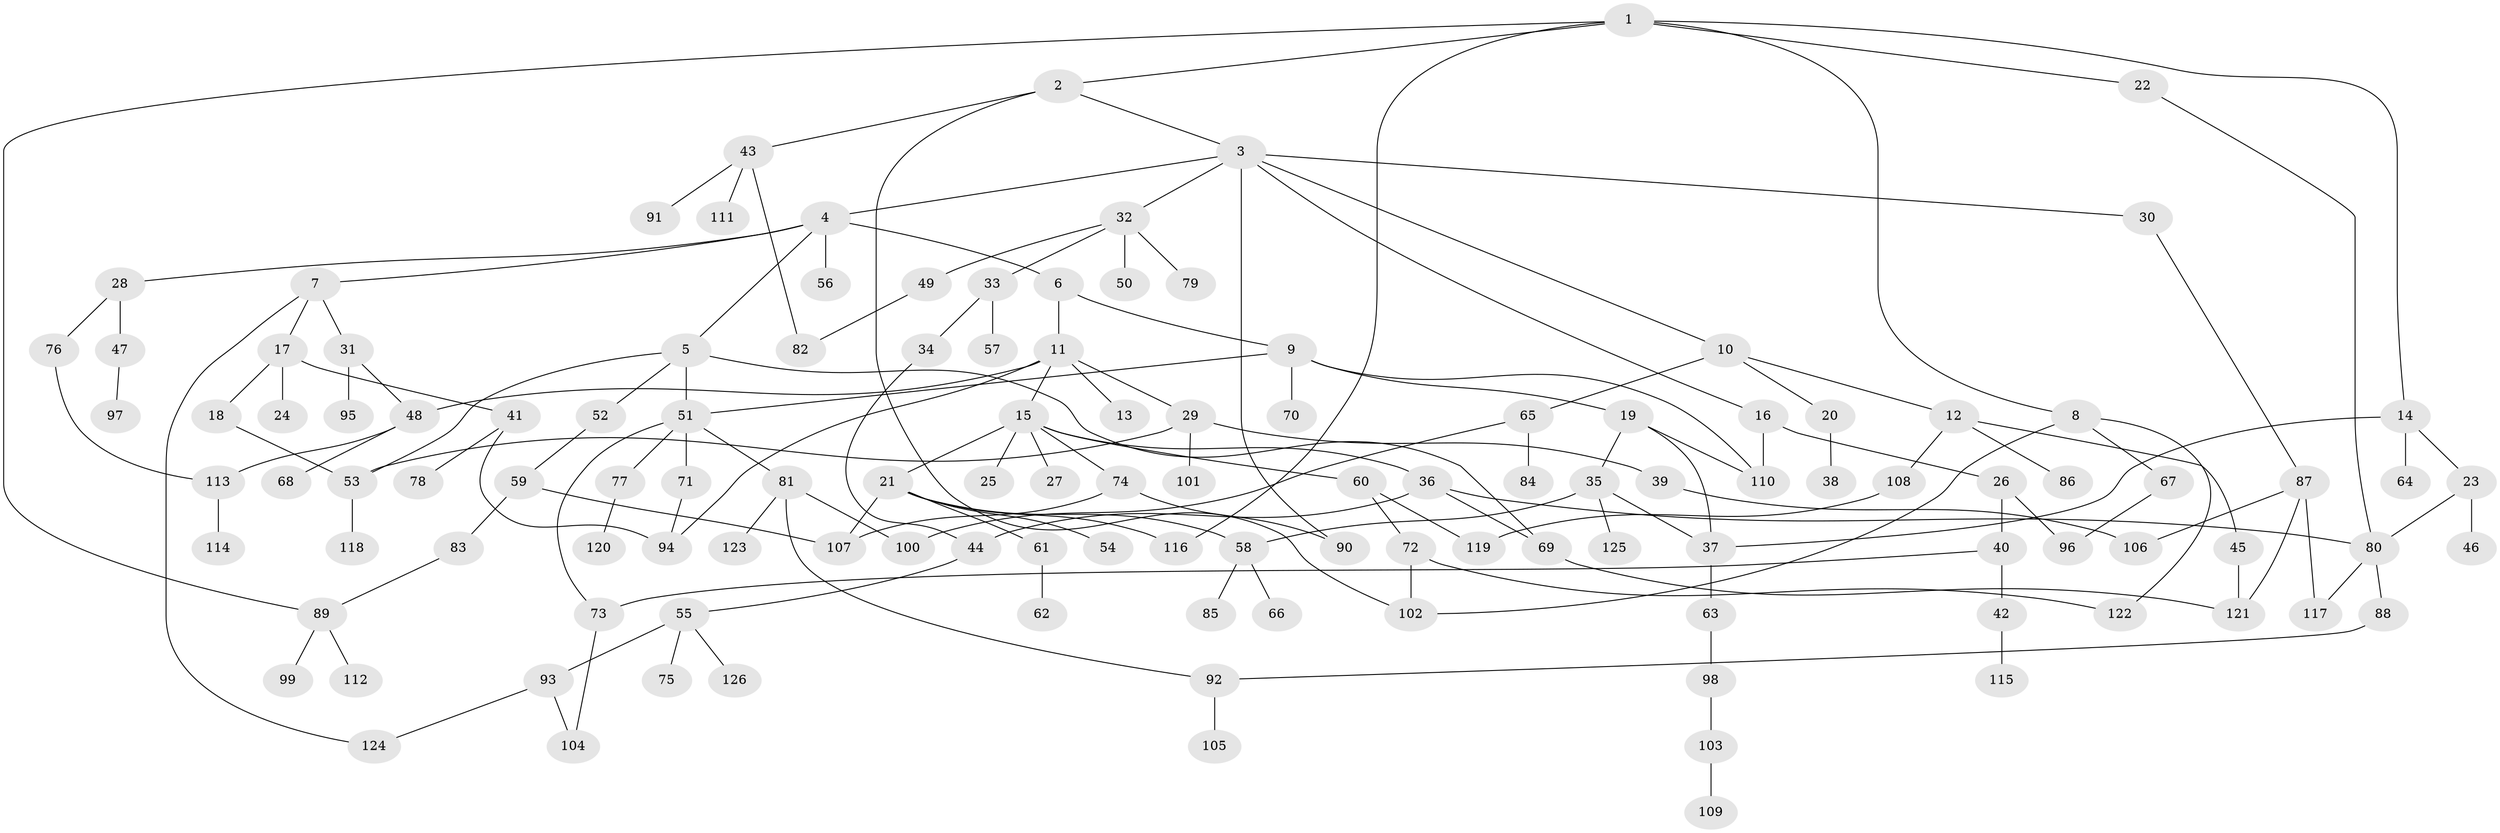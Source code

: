 // Generated by graph-tools (version 1.1) at 2025/13/03/09/25 04:13:18]
// undirected, 126 vertices, 161 edges
graph export_dot {
graph [start="1"]
  node [color=gray90,style=filled];
  1;
  2;
  3;
  4;
  5;
  6;
  7;
  8;
  9;
  10;
  11;
  12;
  13;
  14;
  15;
  16;
  17;
  18;
  19;
  20;
  21;
  22;
  23;
  24;
  25;
  26;
  27;
  28;
  29;
  30;
  31;
  32;
  33;
  34;
  35;
  36;
  37;
  38;
  39;
  40;
  41;
  42;
  43;
  44;
  45;
  46;
  47;
  48;
  49;
  50;
  51;
  52;
  53;
  54;
  55;
  56;
  57;
  58;
  59;
  60;
  61;
  62;
  63;
  64;
  65;
  66;
  67;
  68;
  69;
  70;
  71;
  72;
  73;
  74;
  75;
  76;
  77;
  78;
  79;
  80;
  81;
  82;
  83;
  84;
  85;
  86;
  87;
  88;
  89;
  90;
  91;
  92;
  93;
  94;
  95;
  96;
  97;
  98;
  99;
  100;
  101;
  102;
  103;
  104;
  105;
  106;
  107;
  108;
  109;
  110;
  111;
  112;
  113;
  114;
  115;
  116;
  117;
  118;
  119;
  120;
  121;
  122;
  123;
  124;
  125;
  126;
  1 -- 2;
  1 -- 8;
  1 -- 14;
  1 -- 22;
  1 -- 116;
  1 -- 89;
  2 -- 3;
  2 -- 43;
  2 -- 102;
  3 -- 4;
  3 -- 10;
  3 -- 16;
  3 -- 30;
  3 -- 32;
  3 -- 90;
  4 -- 5;
  4 -- 6;
  4 -- 7;
  4 -- 28;
  4 -- 56;
  5 -- 51;
  5 -- 52;
  5 -- 53;
  5 -- 69;
  6 -- 9;
  6 -- 11;
  7 -- 17;
  7 -- 31;
  7 -- 124;
  8 -- 67;
  8 -- 122;
  8 -- 102;
  9 -- 19;
  9 -- 70;
  9 -- 110;
  9 -- 51;
  10 -- 12;
  10 -- 20;
  10 -- 65;
  11 -- 13;
  11 -- 15;
  11 -- 29;
  11 -- 48;
  11 -- 94;
  12 -- 45;
  12 -- 86;
  12 -- 108;
  14 -- 23;
  14 -- 37;
  14 -- 64;
  15 -- 21;
  15 -- 25;
  15 -- 27;
  15 -- 36;
  15 -- 60;
  15 -- 74;
  16 -- 26;
  16 -- 110;
  17 -- 18;
  17 -- 24;
  17 -- 41;
  18 -- 53;
  19 -- 35;
  19 -- 37;
  19 -- 110;
  20 -- 38;
  21 -- 54;
  21 -- 58;
  21 -- 61;
  21 -- 107;
  21 -- 116;
  22 -- 80;
  23 -- 46;
  23 -- 80;
  26 -- 40;
  26 -- 96;
  28 -- 47;
  28 -- 76;
  29 -- 39;
  29 -- 101;
  29 -- 53;
  30 -- 87;
  31 -- 95;
  31 -- 48;
  32 -- 33;
  32 -- 49;
  32 -- 50;
  32 -- 79;
  33 -- 34;
  33 -- 57;
  34 -- 44;
  35 -- 125;
  35 -- 37;
  35 -- 58;
  36 -- 44;
  36 -- 69;
  36 -- 80;
  37 -- 63;
  39 -- 106;
  40 -- 42;
  40 -- 73;
  41 -- 78;
  41 -- 94;
  42 -- 115;
  43 -- 91;
  43 -- 111;
  43 -- 82;
  44 -- 55;
  45 -- 121;
  47 -- 97;
  48 -- 68;
  48 -- 113;
  49 -- 82;
  51 -- 71;
  51 -- 73;
  51 -- 77;
  51 -- 81;
  52 -- 59;
  53 -- 118;
  55 -- 75;
  55 -- 93;
  55 -- 126;
  58 -- 66;
  58 -- 85;
  59 -- 83;
  59 -- 107;
  60 -- 72;
  60 -- 119;
  61 -- 62;
  63 -- 98;
  65 -- 84;
  65 -- 100;
  67 -- 96;
  69 -- 121;
  71 -- 94;
  72 -- 122;
  72 -- 102;
  73 -- 104;
  74 -- 90;
  74 -- 107;
  76 -- 113;
  77 -- 120;
  80 -- 88;
  80 -- 117;
  81 -- 92;
  81 -- 100;
  81 -- 123;
  83 -- 89;
  87 -- 121;
  87 -- 106;
  87 -- 117;
  88 -- 92;
  89 -- 99;
  89 -- 112;
  92 -- 105;
  93 -- 124;
  93 -- 104;
  98 -- 103;
  103 -- 109;
  108 -- 119;
  113 -- 114;
}
